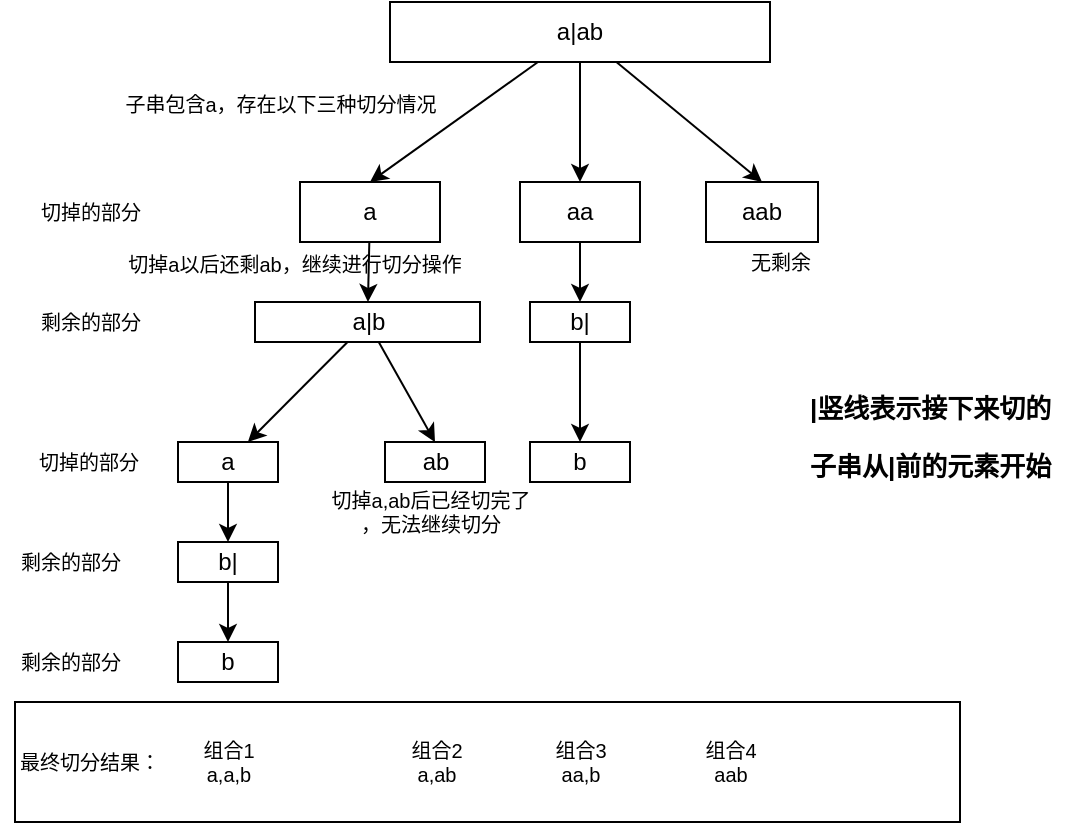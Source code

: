 <mxfile version="16.5.1" type="device"><diagram id="XJrWYPWIyDJo6h6NABuz" name="第 1 页"><mxGraphModel dx="1422" dy="977" grid="1" gridSize="10" guides="1" tooltips="1" connect="1" arrows="1" fold="1" page="1" pageScale="1" pageWidth="827" pageHeight="1169" math="0" shadow="0"><root><mxCell id="0"/><mxCell id="1" parent="0"/><mxCell id="fRBBQ4RvmhIEXD8ZY7wI-40" value="最终切分结果：" style="rounded=0;whiteSpace=wrap;html=1;fontSize=10;align=left;" parent="1" vertex="1"><mxGeometry x="87.5" y="400" width="472.5" height="60" as="geometry"/></mxCell><mxCell id="fRBBQ4RvmhIEXD8ZY7wI-6" style="rounded=0;orthogonalLoop=1;jettySize=auto;html=1;entryX=0.5;entryY=0;entryDx=0;entryDy=0;fontSize=13;" parent="1" source="fRBBQ4RvmhIEXD8ZY7wI-1" target="fRBBQ4RvmhIEXD8ZY7wI-3" edge="1"><mxGeometry relative="1" as="geometry"/></mxCell><mxCell id="fRBBQ4RvmhIEXD8ZY7wI-7" style="edgeStyle=none;rounded=0;orthogonalLoop=1;jettySize=auto;html=1;fontSize=13;" parent="1" source="fRBBQ4RvmhIEXD8ZY7wI-1" target="fRBBQ4RvmhIEXD8ZY7wI-4" edge="1"><mxGeometry relative="1" as="geometry"/></mxCell><mxCell id="fRBBQ4RvmhIEXD8ZY7wI-8" style="edgeStyle=none;rounded=0;orthogonalLoop=1;jettySize=auto;html=1;entryX=0.5;entryY=0;entryDx=0;entryDy=0;fontSize=13;" parent="1" source="fRBBQ4RvmhIEXD8ZY7wI-1" target="fRBBQ4RvmhIEXD8ZY7wI-5" edge="1"><mxGeometry relative="1" as="geometry"/></mxCell><mxCell id="fRBBQ4RvmhIEXD8ZY7wI-1" value="a|ab" style="rounded=0;whiteSpace=wrap;html=1;" parent="1" vertex="1"><mxGeometry x="275" y="50" width="190" height="30" as="geometry"/></mxCell><mxCell id="fRBBQ4RvmhIEXD8ZY7wI-2" value="&lt;h1&gt;&lt;font style=&quot;font-size: 13px&quot;&gt;|竖线表示接下来切的子串从|前的元素开始&lt;/font&gt;&lt;/h1&gt;" style="text;html=1;strokeColor=none;fillColor=none;spacing=5;spacingTop=-20;whiteSpace=wrap;overflow=hidden;rounded=0;" parent="1" vertex="1"><mxGeometry x="480" y="230" width="140" height="90" as="geometry"/></mxCell><mxCell id="fRBBQ4RvmhIEXD8ZY7wI-11" value="" style="edgeStyle=none;rounded=0;orthogonalLoop=1;jettySize=auto;html=1;fontSize=10;" parent="1" source="fRBBQ4RvmhIEXD8ZY7wI-3" target="fRBBQ4RvmhIEXD8ZY7wI-10" edge="1"><mxGeometry relative="1" as="geometry"/></mxCell><mxCell id="fRBBQ4RvmhIEXD8ZY7wI-3" value="a" style="rounded=0;whiteSpace=wrap;html=1;" parent="1" vertex="1"><mxGeometry x="230" y="140" width="70" height="30" as="geometry"/></mxCell><mxCell id="fRBBQ4RvmhIEXD8ZY7wI-31" style="edgeStyle=none;rounded=0;orthogonalLoop=1;jettySize=auto;html=1;entryX=0.5;entryY=0;entryDx=0;entryDy=0;fontSize=10;" parent="1" source="fRBBQ4RvmhIEXD8ZY7wI-4" target="fRBBQ4RvmhIEXD8ZY7wI-30" edge="1"><mxGeometry relative="1" as="geometry"/></mxCell><mxCell id="fRBBQ4RvmhIEXD8ZY7wI-4" value="aa" style="rounded=0;whiteSpace=wrap;html=1;" parent="1" vertex="1"><mxGeometry x="340" y="140" width="60" height="30" as="geometry"/></mxCell><mxCell id="fRBBQ4RvmhIEXD8ZY7wI-5" value="aab" style="rounded=0;whiteSpace=wrap;html=1;" parent="1" vertex="1"><mxGeometry x="433" y="140" width="56" height="30" as="geometry"/></mxCell><mxCell id="fRBBQ4RvmhIEXD8ZY7wI-9" value="&lt;font style=&quot;font-size: 10px&quot;&gt;子串包含a，存在以下三种切分情况&lt;/font&gt;" style="text;html=1;align=center;verticalAlign=middle;resizable=0;points=[];autosize=1;strokeColor=none;fillColor=none;fontSize=13;" parent="1" vertex="1"><mxGeometry x="135" y="90" width="170" height="20" as="geometry"/></mxCell><mxCell id="fRBBQ4RvmhIEXD8ZY7wI-14" value="" style="edgeStyle=none;rounded=0;orthogonalLoop=1;jettySize=auto;html=1;fontSize=10;" parent="1" source="fRBBQ4RvmhIEXD8ZY7wI-10" target="fRBBQ4RvmhIEXD8ZY7wI-13" edge="1"><mxGeometry relative="1" as="geometry"/></mxCell><mxCell id="fRBBQ4RvmhIEXD8ZY7wI-16" style="edgeStyle=none;rounded=0;orthogonalLoop=1;jettySize=auto;html=1;entryX=0.5;entryY=0;entryDx=0;entryDy=0;fontSize=10;" parent="1" source="fRBBQ4RvmhIEXD8ZY7wI-10" target="fRBBQ4RvmhIEXD8ZY7wI-15" edge="1"><mxGeometry relative="1" as="geometry"/></mxCell><mxCell id="fRBBQ4RvmhIEXD8ZY7wI-10" value="a|b" style="whiteSpace=wrap;html=1;rounded=0;" parent="1" vertex="1"><mxGeometry x="207.5" y="200" width="112.5" height="20" as="geometry"/></mxCell><mxCell id="fRBBQ4RvmhIEXD8ZY7wI-12" value="切掉a以后还剩ab，继续进行切分操作" style="text;html=1;align=center;verticalAlign=middle;resizable=0;points=[];autosize=1;strokeColor=none;fillColor=none;fontSize=10;" parent="1" vertex="1"><mxGeometry x="137" y="171" width="180" height="20" as="geometry"/></mxCell><mxCell id="fRBBQ4RvmhIEXD8ZY7wI-23" style="edgeStyle=none;rounded=0;orthogonalLoop=1;jettySize=auto;html=1;entryX=0.5;entryY=0;entryDx=0;entryDy=0;fontSize=10;" parent="1" source="fRBBQ4RvmhIEXD8ZY7wI-13" target="fRBBQ4RvmhIEXD8ZY7wI-22" edge="1"><mxGeometry relative="1" as="geometry"/></mxCell><mxCell id="fRBBQ4RvmhIEXD8ZY7wI-13" value="a" style="whiteSpace=wrap;html=1;rounded=0;" parent="1" vertex="1"><mxGeometry x="169" y="270" width="50" height="20" as="geometry"/></mxCell><mxCell id="fRBBQ4RvmhIEXD8ZY7wI-15" value="ab" style="whiteSpace=wrap;html=1;rounded=0;" parent="1" vertex="1"><mxGeometry x="272.5" y="270" width="50" height="20" as="geometry"/></mxCell><mxCell id="fRBBQ4RvmhIEXD8ZY7wI-19" value="切掉的部分" style="text;html=1;align=center;verticalAlign=middle;resizable=0;points=[];autosize=1;strokeColor=none;fillColor=none;fontSize=10;" parent="1" vertex="1"><mxGeometry x="90" y="145" width="70" height="20" as="geometry"/></mxCell><mxCell id="fRBBQ4RvmhIEXD8ZY7wI-20" value="剩余的部分" style="text;html=1;align=center;verticalAlign=middle;resizable=0;points=[];autosize=1;strokeColor=none;fillColor=none;fontSize=10;" parent="1" vertex="1"><mxGeometry x="90" y="200" width="70" height="20" as="geometry"/></mxCell><mxCell id="fRBBQ4RvmhIEXD8ZY7wI-21" value="切掉的部分" style="text;html=1;align=center;verticalAlign=middle;resizable=0;points=[];autosize=1;strokeColor=none;fillColor=none;fontSize=10;" parent="1" vertex="1"><mxGeometry x="89" y="270" width="70" height="20" as="geometry"/></mxCell><mxCell id="fRBBQ4RvmhIEXD8ZY7wI-29" style="edgeStyle=none;rounded=0;orthogonalLoop=1;jettySize=auto;html=1;entryX=0.5;entryY=0;entryDx=0;entryDy=0;fontSize=10;" parent="1" source="fRBBQ4RvmhIEXD8ZY7wI-22" target="fRBBQ4RvmhIEXD8ZY7wI-27" edge="1"><mxGeometry relative="1" as="geometry"/></mxCell><mxCell id="fRBBQ4RvmhIEXD8ZY7wI-22" value="b|" style="whiteSpace=wrap;html=1;rounded=0;" parent="1" vertex="1"><mxGeometry x="169" y="320" width="50" height="20" as="geometry"/></mxCell><mxCell id="fRBBQ4RvmhIEXD8ZY7wI-24" value="剩余的部分" style="text;html=1;align=center;verticalAlign=middle;resizable=0;points=[];autosize=1;strokeColor=none;fillColor=none;fontSize=10;" parent="1" vertex="1"><mxGeometry x="80" y="320" width="70" height="20" as="geometry"/></mxCell><mxCell id="fRBBQ4RvmhIEXD8ZY7wI-25" value="切掉a,ab后已经切完了&lt;br&gt;，无法继续切分" style="text;html=1;align=center;verticalAlign=middle;resizable=0;points=[];autosize=1;strokeColor=none;fillColor=none;fontSize=10;" parent="1" vertex="1"><mxGeometry x="240" y="290" width="110" height="30" as="geometry"/></mxCell><mxCell id="fRBBQ4RvmhIEXD8ZY7wI-27" value="b" style="whiteSpace=wrap;html=1;rounded=0;" parent="1" vertex="1"><mxGeometry x="169" y="370" width="50" height="20" as="geometry"/></mxCell><mxCell id="fRBBQ4RvmhIEXD8ZY7wI-28" value="剩余的部分" style="text;html=1;align=center;verticalAlign=middle;resizable=0;points=[];autosize=1;strokeColor=none;fillColor=none;fontSize=10;" parent="1" vertex="1"><mxGeometry x="80" y="370" width="70" height="20" as="geometry"/></mxCell><mxCell id="fRBBQ4RvmhIEXD8ZY7wI-34" style="edgeStyle=none;rounded=0;orthogonalLoop=1;jettySize=auto;html=1;entryX=0.5;entryY=0;entryDx=0;entryDy=0;fontSize=10;" parent="1" source="fRBBQ4RvmhIEXD8ZY7wI-30" target="fRBBQ4RvmhIEXD8ZY7wI-33" edge="1"><mxGeometry relative="1" as="geometry"/></mxCell><mxCell id="fRBBQ4RvmhIEXD8ZY7wI-30" value="b|" style="rounded=0;whiteSpace=wrap;html=1;" parent="1" vertex="1"><mxGeometry x="345" y="200" width="50" height="20" as="geometry"/></mxCell><mxCell id="fRBBQ4RvmhIEXD8ZY7wI-32" value="无剩余" style="text;html=1;align=center;verticalAlign=middle;resizable=0;points=[];autosize=1;strokeColor=none;fillColor=none;fontSize=10;" parent="1" vertex="1"><mxGeometry x="445" y="170" width="50" height="20" as="geometry"/></mxCell><mxCell id="fRBBQ4RvmhIEXD8ZY7wI-33" value="b" style="rounded=0;whiteSpace=wrap;html=1;" parent="1" vertex="1"><mxGeometry x="345" y="270" width="50" height="20" as="geometry"/></mxCell><mxCell id="fRBBQ4RvmhIEXD8ZY7wI-36" value="组合1&lt;br&gt;a,a,b" style="text;html=1;align=center;verticalAlign=middle;resizable=0;points=[];autosize=1;strokeColor=none;fillColor=none;fontSize=10;" parent="1" vertex="1"><mxGeometry x="174" y="415" width="40" height="30" as="geometry"/></mxCell><mxCell id="fRBBQ4RvmhIEXD8ZY7wI-37" value="组合2&lt;br&gt;a,ab" style="text;html=1;align=center;verticalAlign=middle;resizable=0;points=[];autosize=1;strokeColor=none;fillColor=none;fontSize=10;" parent="1" vertex="1"><mxGeometry x="278" y="415" width="40" height="30" as="geometry"/></mxCell><mxCell id="fRBBQ4RvmhIEXD8ZY7wI-38" value="组合3&lt;br&gt;aa,b" style="text;html=1;align=center;verticalAlign=middle;resizable=0;points=[];autosize=1;strokeColor=none;fillColor=none;fontSize=10;" parent="1" vertex="1"><mxGeometry x="350" y="415" width="40" height="30" as="geometry"/></mxCell><mxCell id="fRBBQ4RvmhIEXD8ZY7wI-39" value="组合4&lt;br&gt;aab" style="text;html=1;align=center;verticalAlign=middle;resizable=0;points=[];autosize=1;strokeColor=none;fillColor=none;fontSize=10;" parent="1" vertex="1"><mxGeometry x="425" y="415" width="40" height="30" as="geometry"/></mxCell></root></mxGraphModel></diagram></mxfile>